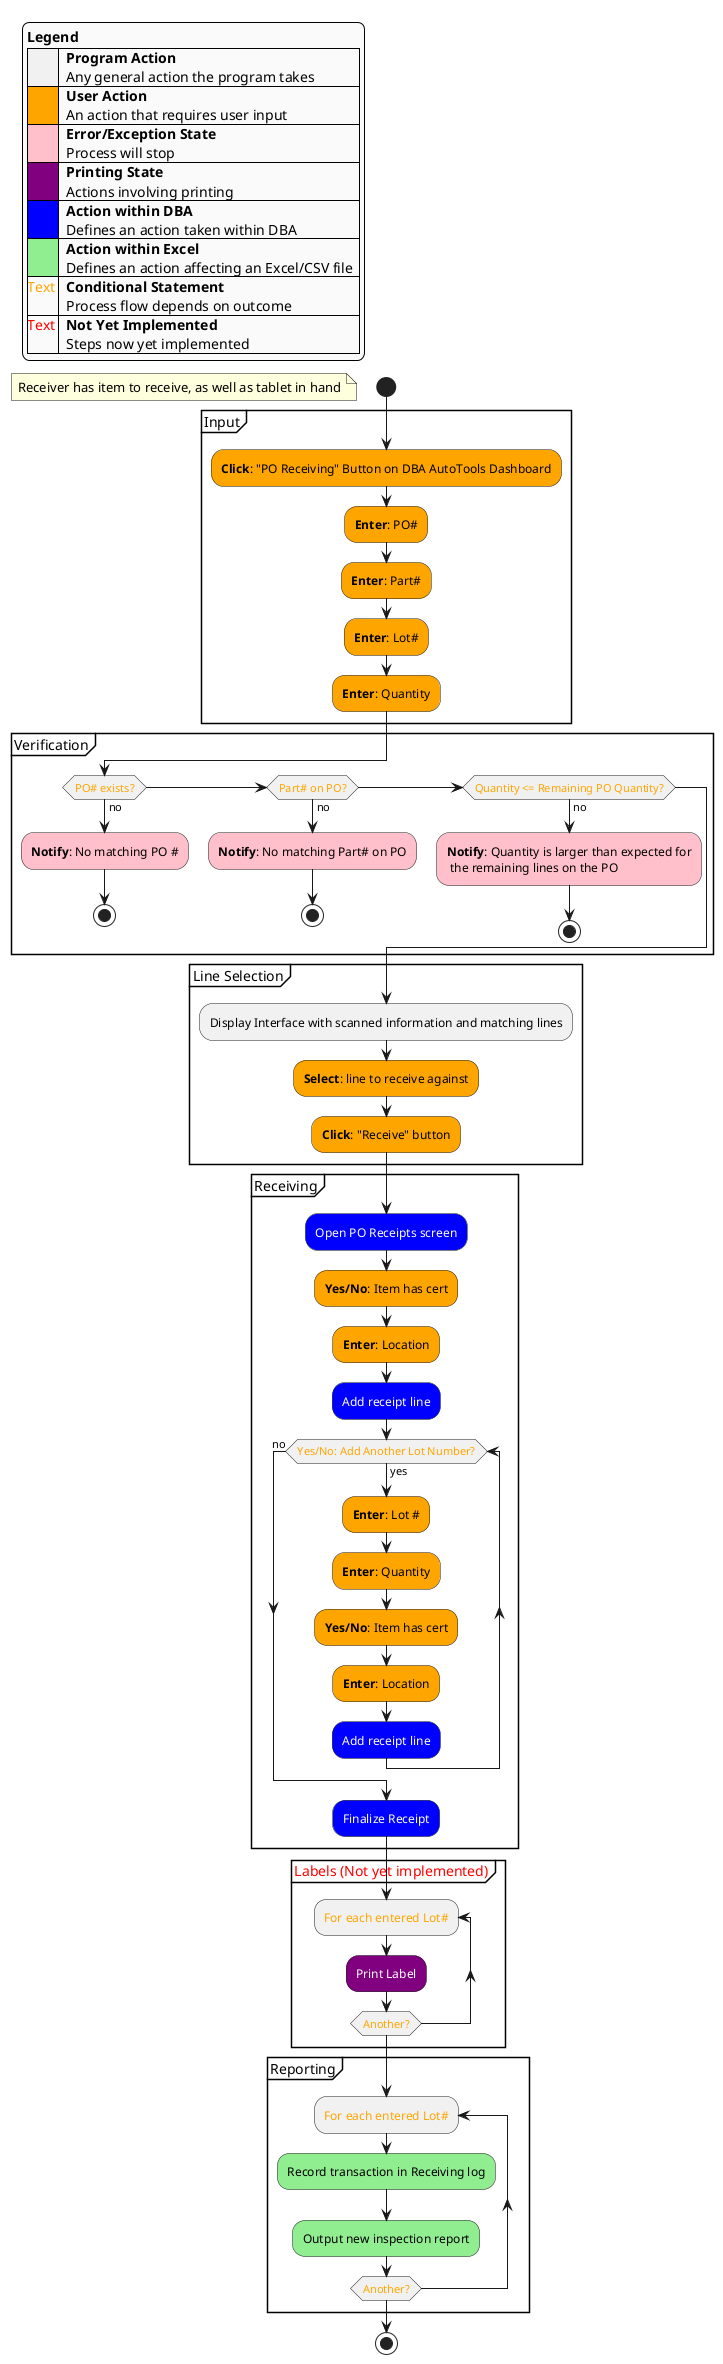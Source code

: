 @startuml

skinparam LegendBackgroundColor #FAFAFA

start

legend top left
  <b>Legend</b>
  |<#F1F1F1> |  <b>Program Action</b>\n  Any general action the program takes   |
  |<#orange> |  <b>User Action</b>\n  An action that requires user input  |
  |<#pink>   |  <b>Error/Exception State</b>\n  Process will stop  |
  |<#purple>   |  <b>Printing State</b>\n  Actions involving printing  |
  |<#blue>   |  <b>Action within DBA</b>\n  Defines an action taken within DBA  |
  |<#lightgreen>   |  <b>Action within Excel</b>\n  Defines an action affecting an Excel/CSV file  |
  |<color:orange>Text |  <b>Conditional Statement</b>\n  Process flow depends on outcome  |
  |<color:red>Text |  <b>Not Yet Implemented</b>\n  Steps now yet implemented  |
end legend

floating note left: Receiver has item to receive, as well as tablet in hand
partition Input {
  #orange:<b>Click</b>: "PO Receiving" Button on DBA AutoTools Dashboard; 

  #orange:<b>Enter</b>: PO#; 
  #orange:<b>Enter</b>: Part#; 
  #orange:<b>Enter</b>: Lot#; 
  #orange:<b>Enter</b>: Quantity;
}

partition Verification {
  if (<color:orange>PO# exists?) then (no)
    #pink:<b>Notify</b>: No matching PO #;
    stop
  elseif (<color:orange>Part# on PO?) then (no)
    #pink:<b>Notify</b>: No matching Part# on PO;
    stop
  elseif (<color:orange>Quantity <= Remaining PO Quantity?) then (no)
    #pink:<b>Notify</b>: Quantity is larger than expected for\n the remaining lines on the PO;
    stop
  endif
}
note right: "Remaining PO Quantity" is calculated as\n\n""((PO Qty * 1.10) - Received Qty)""\n\nThis allows to receive 10% over PO Quantity 

partition Line Selection {
  :Display Interface with scanned information and matching lines;

  #orange:<b>Select</b>: line to receive against;

  #orange:<b>Click</b>: "Receive" button;
}

partition Receiving {
  #blue:<color:white>Open PO Receipts screen;
  #orange:<b>Yes/No</b>: Item has cert;
  #orange:<b>Enter</b>: Location;
  #blue:<color:white>Add receipt line;

  while (<color:orange>Yes/No: Add Another Lot Number?) is (yes)
    #orange:<b>Enter</b>: Lot #;
    #orange:<b>Enter</b>: Quantity;
    #orange:<b>Yes/No</b>: Item has cert;
    #orange:<b>Enter</b>: Location;
    #blue:<color:white>Add receipt line;
  endwhile (no)

  #blue:<color:white>Finalize Receipt;
}

partition <color:red>Labels (Not yet implemented) {
  repeat :<color:orange>For each entered Lot#;
    #purple:<color:white>Print Label;
  repeat while (<color:orange>Another?)
}

partition Reporting {
  repeat :<color:orange>For each entered Lot#;
    #lightgreen:Record transaction in Receiving log;
    #lightgreen:Output new inspection report;
  repeat while (<color:orange>Another?)
}



stop

@enduml